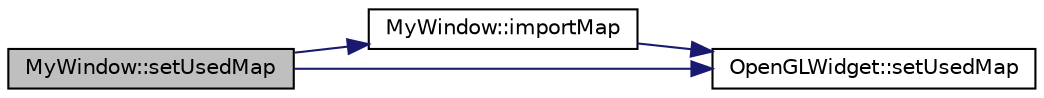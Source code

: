 digraph "MyWindow::setUsedMap"
{
 // LATEX_PDF_SIZE
  edge [fontname="Helvetica",fontsize="10",labelfontname="Helvetica",labelfontsize="10"];
  node [fontname="Helvetica",fontsize="10",shape=record];
  rankdir="LR";
  Node1 [label="MyWindow::setUsedMap",height=0.2,width=0.4,color="black", fillcolor="grey75", style="filled", fontcolor="black",tooltip=" "];
  Node1 -> Node2 [color="midnightblue",fontsize="10",style="solid",fontname="Helvetica"];
  Node2 [label="MyWindow::importMap",height=0.2,width=0.4,color="black", fillcolor="white", style="filled",URL="$classMyWindow.html#a8a00ad499cba38db3d5ceb6ee5363256",tooltip=" "];
  Node2 -> Node3 [color="midnightblue",fontsize="10",style="solid",fontname="Helvetica"];
  Node3 [label="OpenGLWidget::setUsedMap",height=0.2,width=0.4,color="black", fillcolor="white", style="filled",URL="$classOpenGLWidget.html#afffb14152a56198fe10114d237c396b8",tooltip=" "];
  Node1 -> Node3 [color="midnightblue",fontsize="10",style="solid",fontname="Helvetica"];
}
